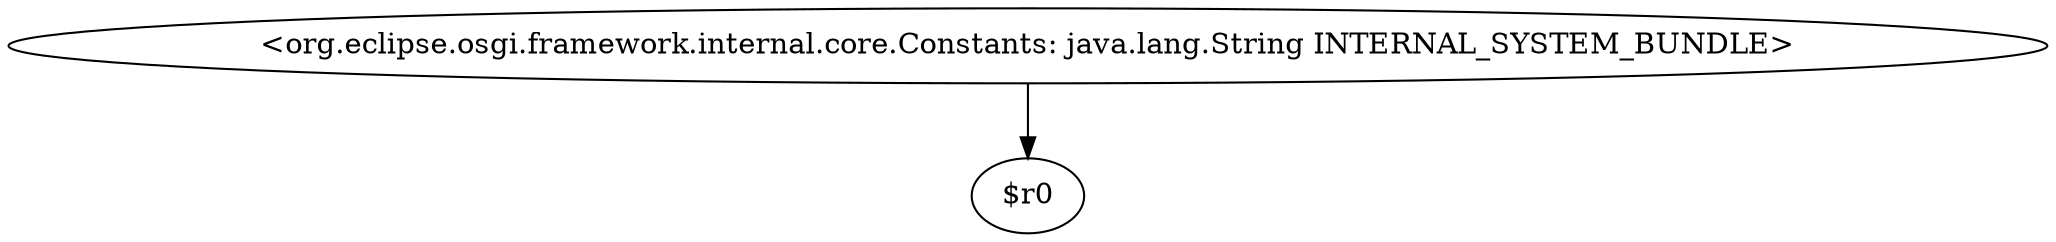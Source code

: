 digraph g {
0[label="<org.eclipse.osgi.framework.internal.core.Constants: java.lang.String INTERNAL_SYSTEM_BUNDLE>"]
1[label="$r0"]
0->1[label=""]
}